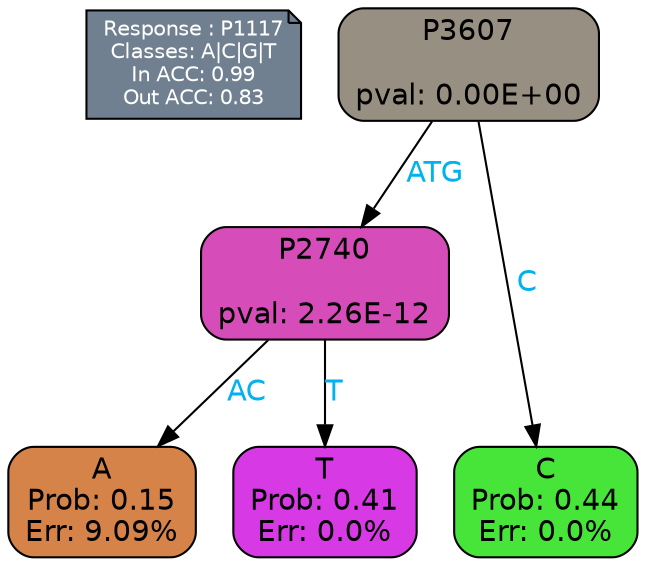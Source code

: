 digraph Tree {
node [shape=box, style="filled, rounded", color="black", fontname=helvetica] ;
graph [ranksep=equally, splines=polylines, bgcolor=transparent, dpi=600] ;
edge [fontname=helvetica] ;
LEGEND [label="Response : P1117
Classes: A|C|G|T
In ACC: 0.99
Out ACC: 0.83
",shape=note,align=left,style=filled,fillcolor="slategray",fontcolor="white",fontsize=10];1 [label="P3607

pval: 0.00E+00", fillcolor="#978f81"] ;
2 [label="P2740

pval: 2.26E-12", fillcolor="#d64dba"] ;
3 [label="A
Prob: 0.15
Err: 9.09%", fillcolor="#d58348"] ;
4 [label="T
Prob: 0.41
Err: 0.0%", fillcolor="#d739e5"] ;
5 [label="C
Prob: 0.44
Err: 0.0%", fillcolor="#47e539"] ;
1 -> 2 [label="ATG",fontcolor=deepskyblue2] ;
1 -> 5 [label="C",fontcolor=deepskyblue2] ;
2 -> 3 [label="AC",fontcolor=deepskyblue2] ;
2 -> 4 [label="T",fontcolor=deepskyblue2] ;
{rank = same; 3;4;5;}{rank = same; LEGEND;1;}}